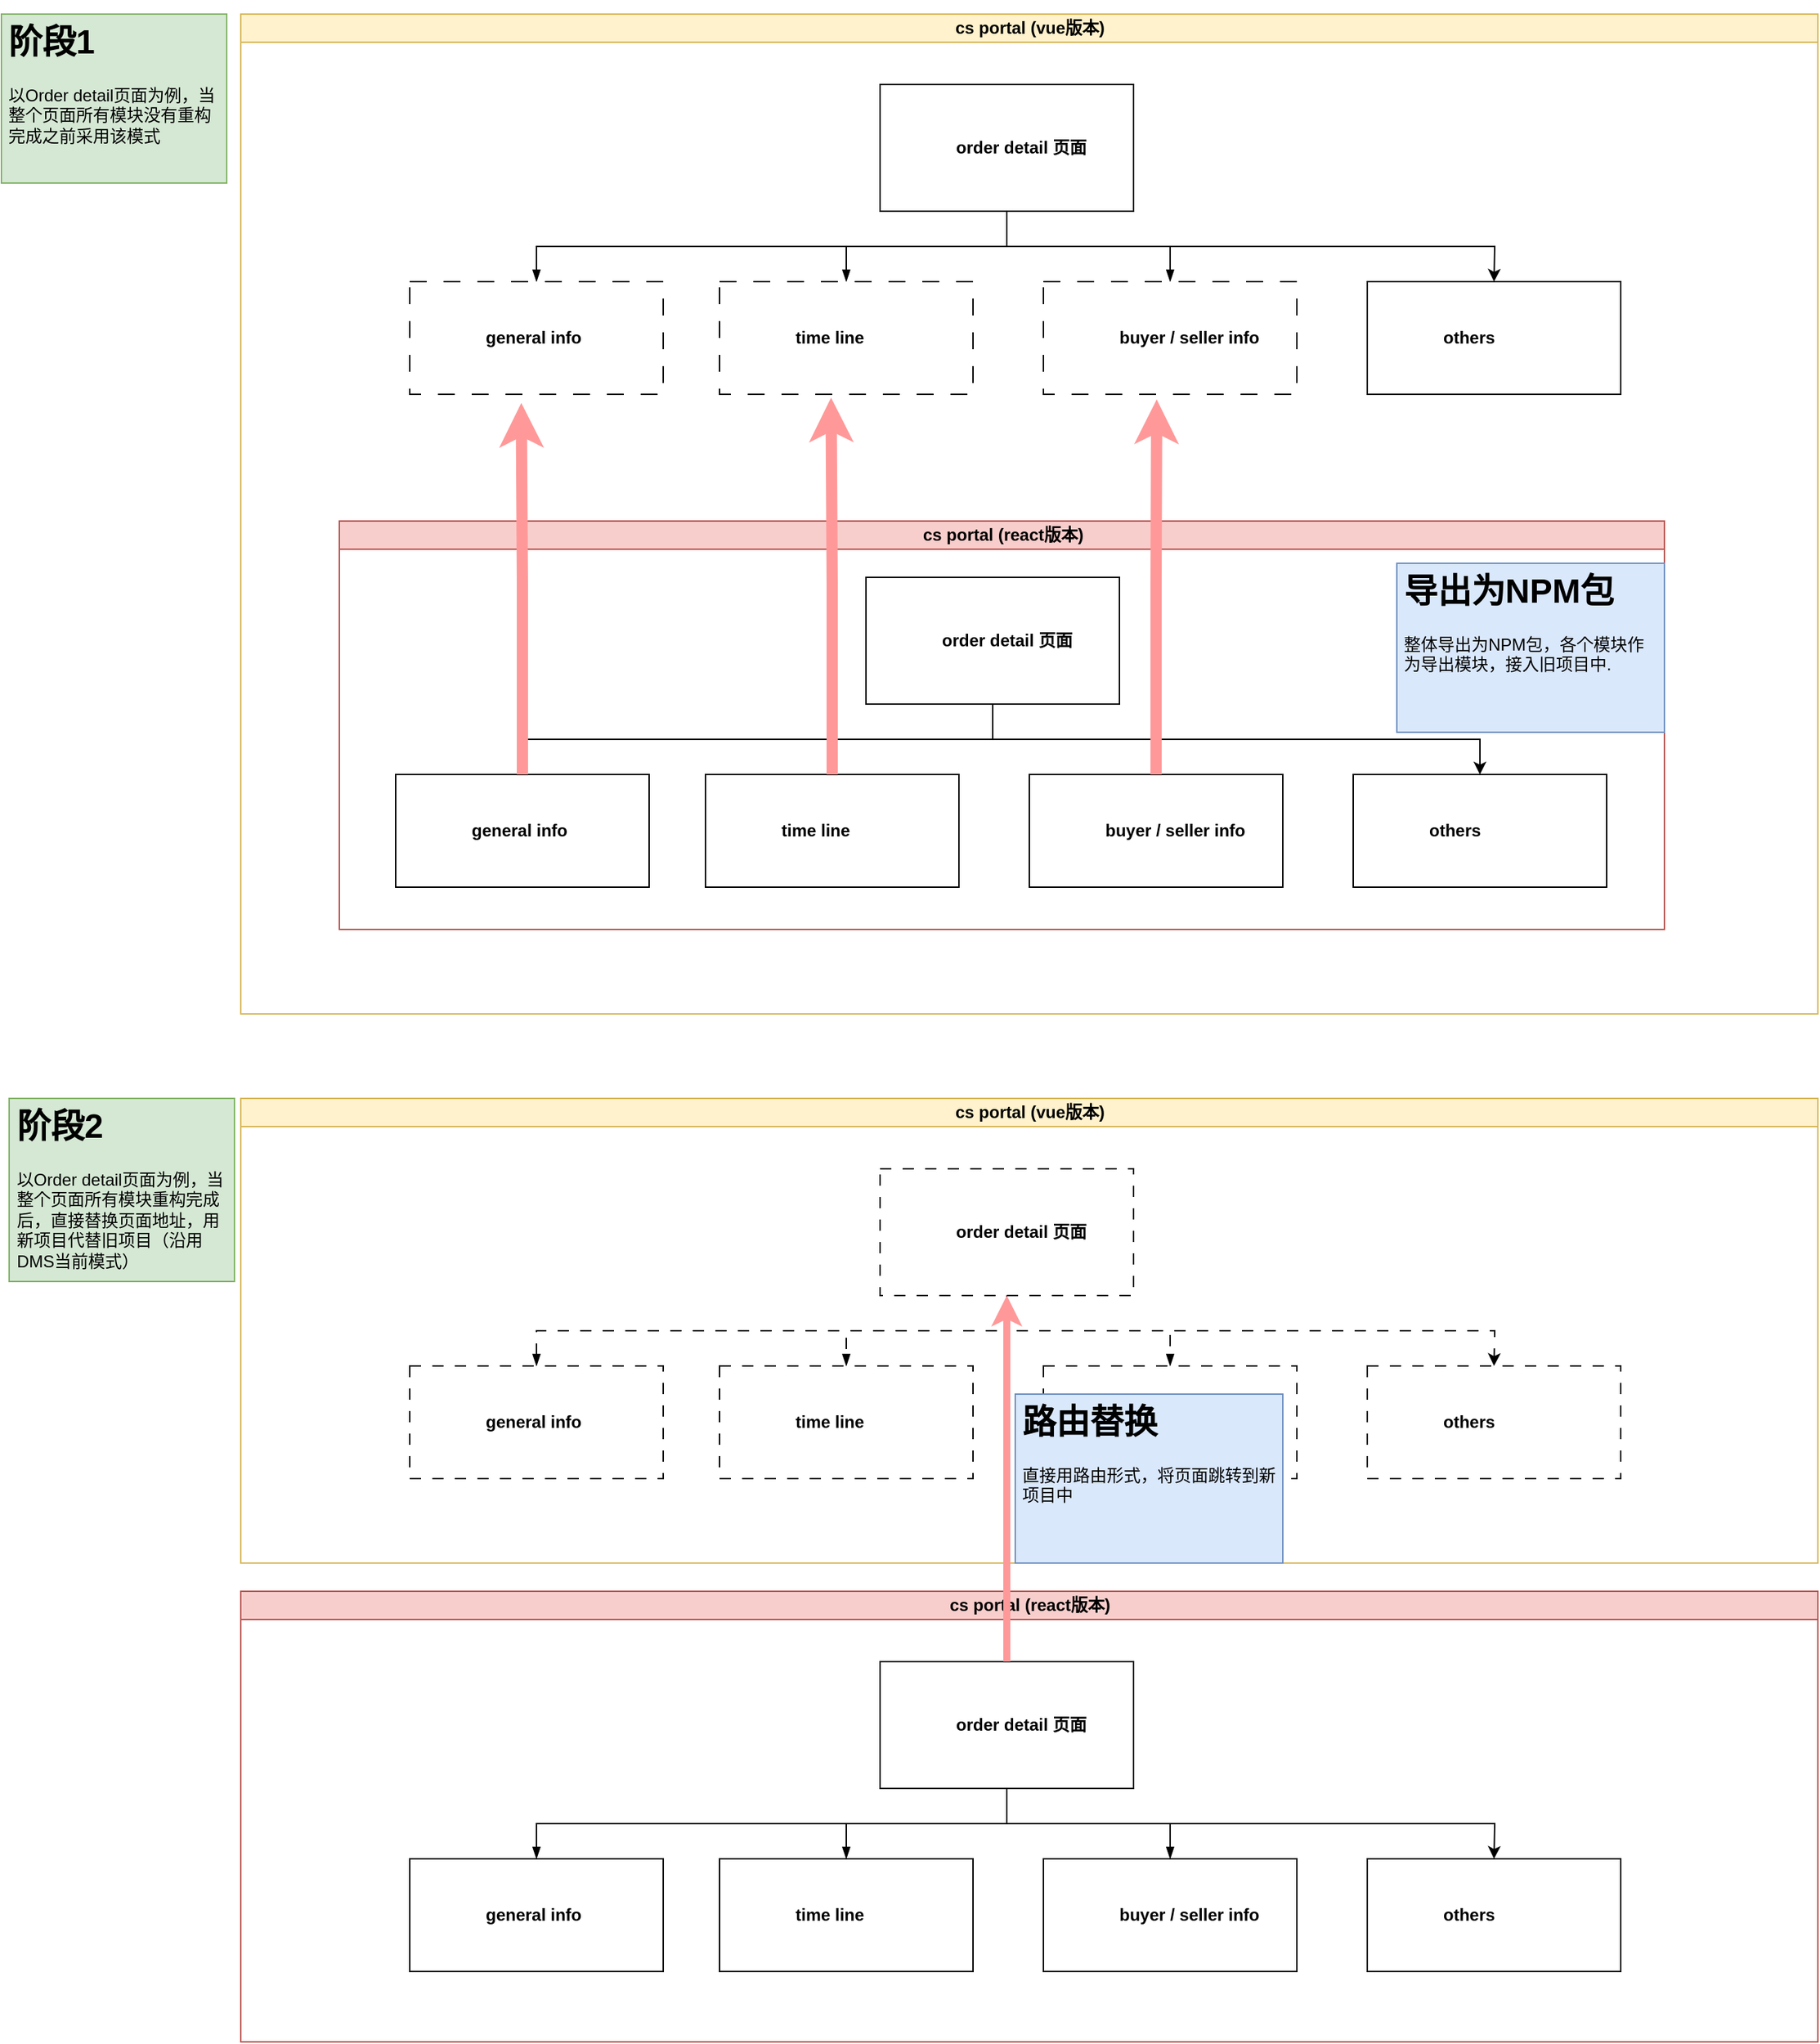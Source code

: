 <mxfile version="23.0.2" type="github">
  <diagram id="prtHgNgQTEPvFCAcTncT" name="Page-1">
    <mxGraphModel dx="3750" dy="1742" grid="1" gridSize="10" guides="1" tooltips="1" connect="1" arrows="1" fold="1" page="1" pageScale="1" pageWidth="827" pageHeight="1169" math="0" shadow="0">
      <root>
        <mxCell id="0" />
        <mxCell id="1" parent="0" />
        <mxCell id="dNxyNK7c78bLwvsdeMH5-11" value="cs portal (vue版本)" style="swimlane;html=1;startSize=20;horizontal=1;containerType=tree;glass=0;fillColor=#fff2cc;strokeColor=#d6b656;" parent="1" vertex="1">
          <mxGeometry x="-30" y="80" width="1120" height="710" as="geometry" />
        </mxCell>
        <mxCell id="jRqLzhwtPZofuVLJQuj5-102" style="edgeStyle=orthogonalEdgeStyle;rounded=0;orthogonalLoop=1;jettySize=auto;html=1;exitX=0.5;exitY=1;exitDx=0;exitDy=0;entryX=0.5;entryY=0;entryDx=0;entryDy=0;" edge="1" parent="dNxyNK7c78bLwvsdeMH5-11" source="jRqLzhwtPZofuVLJQuj5-103">
          <mxGeometry relative="1" as="geometry">
            <mxPoint x="890" y="190" as="targetPoint" />
          </mxGeometry>
        </mxCell>
        <UserObject label="order detail 页面" name="Tessa Miller" position="CFO" location="Office 1" email="me@example.com" placeholders="1" link="https://www.draw.io" id="jRqLzhwtPZofuVLJQuj5-103">
          <mxCell style="label;image=https://cdn3.iconfinder.com/data/icons/user-avatars-1/512/users-3-128.png;whiteSpace=wrap;html=1;rounded=0;glass=0;treeMoving=1;treeFolding=1;" vertex="1" parent="dNxyNK7c78bLwvsdeMH5-11">
            <mxGeometry x="454" y="50" width="180" height="90" as="geometry" />
          </mxCell>
        </UserObject>
        <mxCell id="jRqLzhwtPZofuVLJQuj5-104" value="" style="endArrow=blockThin;endFill=1;fontSize=11;edgeStyle=elbowEdgeStyle;elbow=vertical;rounded=0;" edge="1" parent="dNxyNK7c78bLwvsdeMH5-11" source="jRqLzhwtPZofuVLJQuj5-103" target="jRqLzhwtPZofuVLJQuj5-105">
          <mxGeometry relative="1" as="geometry" />
        </mxCell>
        <UserObject label="general info" name="Edward Morrison" position="Brand Manager" location="Office 2" email="me@example.com" placeholders="1" link="https://www.draw.io" id="jRqLzhwtPZofuVLJQuj5-105">
          <mxCell style="label;image=https://cdn3.iconfinder.com/data/icons/user-avatars-1/512/users-10-3-128.png;whiteSpace=wrap;html=1;rounded=0;glass=0;treeFolding=1;treeMoving=1;dashed=1;dashPattern=12 12;" vertex="1" parent="dNxyNK7c78bLwvsdeMH5-11">
            <mxGeometry x="120" y="190" width="180" height="80" as="geometry" />
          </mxCell>
        </UserObject>
        <mxCell id="jRqLzhwtPZofuVLJQuj5-106" value="" style="endArrow=blockThin;endFill=1;fontSize=11;edgeStyle=elbowEdgeStyle;elbow=vertical;rounded=0;" edge="1" parent="dNxyNK7c78bLwvsdeMH5-11" source="jRqLzhwtPZofuVLJQuj5-103" target="jRqLzhwtPZofuVLJQuj5-107">
          <mxGeometry relative="1" as="geometry" />
        </mxCell>
        <UserObject label="time line" name="Evan Valet" position="HR Director" location="Office 4" email="me@example.com" placeholders="1" link="https://www.draw.io" id="jRqLzhwtPZofuVLJQuj5-107">
          <mxCell style="label;image=https://cdn3.iconfinder.com/data/icons/user-avatars-1/512/users-9-2-128.png;whiteSpace=wrap;html=1;rounded=0;glass=0;treeFolding=1;treeMoving=1;dashed=1;dashPattern=12 12;" vertex="1" parent="dNxyNK7c78bLwvsdeMH5-11">
            <mxGeometry x="340" y="190" width="180" height="80" as="geometry" />
          </mxCell>
        </UserObject>
        <mxCell id="jRqLzhwtPZofuVLJQuj5-108" value="" style="endArrow=blockThin;endFill=1;fontSize=11;edgeStyle=elbowEdgeStyle;elbow=vertical;rounded=0;" edge="1" parent="dNxyNK7c78bLwvsdeMH5-11" source="jRqLzhwtPZofuVLJQuj5-103" target="jRqLzhwtPZofuVLJQuj5-109">
          <mxGeometry relative="1" as="geometry" />
        </mxCell>
        <UserObject label="buyer / seller info" name="Alison Donovan" position="System Admin" location="Office 3" email="me@example.com" placeholders="1" link="https://www.draw.io" id="jRqLzhwtPZofuVLJQuj5-109">
          <mxCell style="label;image=https://cdn3.iconfinder.com/data/icons/user-avatars-1/512/users-2-128.png;whiteSpace=wrap;html=1;rounded=0;glass=0;dashed=1;dashPattern=12 12;" vertex="1" parent="dNxyNK7c78bLwvsdeMH5-11">
            <mxGeometry x="570" y="190" width="180" height="80" as="geometry" />
          </mxCell>
        </UserObject>
        <mxCell id="jRqLzhwtPZofuVLJQuj5-111" value="" style="rounded=1;whiteSpace=wrap;html=1;strokeColor=none;" vertex="1" parent="dNxyNK7c78bLwvsdeMH5-11">
          <mxGeometry x="130" y="210" width="40" height="50" as="geometry" />
        </mxCell>
        <mxCell id="jRqLzhwtPZofuVLJQuj5-112" value="" style="rounded=1;whiteSpace=wrap;html=1;strokeColor=none;" vertex="1" parent="dNxyNK7c78bLwvsdeMH5-11">
          <mxGeometry x="350" y="210" width="40" height="50" as="geometry" />
        </mxCell>
        <mxCell id="jRqLzhwtPZofuVLJQuj5-113" value="" style="rounded=1;whiteSpace=wrap;html=1;strokeColor=none;" vertex="1" parent="dNxyNK7c78bLwvsdeMH5-11">
          <mxGeometry x="580" y="205" width="40" height="50" as="geometry" />
        </mxCell>
        <mxCell id="jRqLzhwtPZofuVLJQuj5-114" value="" style="rounded=1;whiteSpace=wrap;html=1;strokeColor=none;" vertex="1" parent="dNxyNK7c78bLwvsdeMH5-11">
          <mxGeometry x="810" y="210" width="40" height="50" as="geometry" />
        </mxCell>
        <mxCell id="jRqLzhwtPZofuVLJQuj5-115" value="" style="rounded=1;whiteSpace=wrap;html=1;strokeColor=none;" vertex="1" parent="dNxyNK7c78bLwvsdeMH5-11">
          <mxGeometry x="460" y="70" width="40" height="50" as="geometry" />
        </mxCell>
        <UserObject label="others" name="Alison Donovan" position="System Admin" location="Office 3" email="me@example.com" placeholders="1" link="https://www.draw.io" id="jRqLzhwtPZofuVLJQuj5-110">
          <mxCell style="label;image=https://cdn3.iconfinder.com/data/icons/user-avatars-1/512/users-2-128.png;whiteSpace=wrap;html=1;rounded=0;glass=0;movable=1;resizable=1;rotatable=1;deletable=1;editable=1;locked=0;connectable=1;" vertex="1" parent="dNxyNK7c78bLwvsdeMH5-11">
            <mxGeometry x="800" y="190" width="180" height="80" as="geometry" />
          </mxCell>
        </UserObject>
        <mxCell id="jRqLzhwtPZofuVLJQuj5-116" value="" style="rounded=1;whiteSpace=wrap;html=1;strokeColor=none;" vertex="1" parent="dNxyNK7c78bLwvsdeMH5-11">
          <mxGeometry x="810" y="205" width="40" height="50" as="geometry" />
        </mxCell>
        <mxCell id="jRqLzhwtPZofuVLJQuj5-26" value="cs portal (react版本)" style="swimlane;html=1;startSize=20;horizontal=1;containerType=tree;glass=0;fillColor=#f8cecc;strokeColor=#b85450;" vertex="1" parent="1">
          <mxGeometry x="40" y="440" width="941" height="290" as="geometry" />
        </mxCell>
        <mxCell id="jRqLzhwtPZofuVLJQuj5-27" style="edgeStyle=orthogonalEdgeStyle;rounded=0;orthogonalLoop=1;jettySize=auto;html=1;exitX=0.5;exitY=1;exitDx=0;exitDy=0;entryX=0.5;entryY=0;entryDx=0;entryDy=0;" edge="1" parent="jRqLzhwtPZofuVLJQuj5-26" source="jRqLzhwtPZofuVLJQuj5-28" target="jRqLzhwtPZofuVLJQuj5-35">
          <mxGeometry relative="1" as="geometry" />
        </mxCell>
        <UserObject label="order detail 页面" name="Tessa Miller" position="CFO" location="Office 1" email="me@example.com" placeholders="1" link="https://www.draw.io" id="jRqLzhwtPZofuVLJQuj5-28">
          <mxCell style="label;image=https://cdn3.iconfinder.com/data/icons/user-avatars-1/512/users-3-128.png;whiteSpace=wrap;html=1;rounded=0;glass=0;treeMoving=1;treeFolding=1;" vertex="1" parent="jRqLzhwtPZofuVLJQuj5-26">
            <mxGeometry x="374" y="40" width="180" height="90" as="geometry" />
          </mxCell>
        </UserObject>
        <mxCell id="jRqLzhwtPZofuVLJQuj5-29" value="" style="endArrow=blockThin;endFill=1;fontSize=11;edgeStyle=elbowEdgeStyle;elbow=vertical;rounded=0;" edge="1" parent="jRqLzhwtPZofuVLJQuj5-26" source="jRqLzhwtPZofuVLJQuj5-28" target="jRqLzhwtPZofuVLJQuj5-30">
          <mxGeometry relative="1" as="geometry" />
        </mxCell>
        <UserObject label="general info" name="Edward Morrison" position="Brand Manager" location="Office 2" email="me@example.com" placeholders="1" link="https://www.draw.io" id="jRqLzhwtPZofuVLJQuj5-30">
          <mxCell style="label;image=https://cdn3.iconfinder.com/data/icons/user-avatars-1/512/users-10-3-128.png;whiteSpace=wrap;html=1;rounded=0;glass=0;treeFolding=1;treeMoving=1;" vertex="1" parent="jRqLzhwtPZofuVLJQuj5-26">
            <mxGeometry x="40" y="180" width="180" height="80" as="geometry" />
          </mxCell>
        </UserObject>
        <mxCell id="jRqLzhwtPZofuVLJQuj5-31" value="" style="endArrow=blockThin;endFill=1;fontSize=11;edgeStyle=elbowEdgeStyle;elbow=vertical;rounded=0;" edge="1" parent="jRqLzhwtPZofuVLJQuj5-26" source="jRqLzhwtPZofuVLJQuj5-28" target="jRqLzhwtPZofuVLJQuj5-32">
          <mxGeometry relative="1" as="geometry" />
        </mxCell>
        <UserObject label="time line" name="Evan Valet" position="HR Director" location="Office 4" email="me@example.com" placeholders="1" link="https://www.draw.io" id="jRqLzhwtPZofuVLJQuj5-32">
          <mxCell style="label;image=https://cdn3.iconfinder.com/data/icons/user-avatars-1/512/users-9-2-128.png;whiteSpace=wrap;html=1;rounded=0;glass=0;treeFolding=1;treeMoving=1;" vertex="1" parent="jRqLzhwtPZofuVLJQuj5-26">
            <mxGeometry x="260" y="180" width="180" height="80" as="geometry" />
          </mxCell>
        </UserObject>
        <mxCell id="jRqLzhwtPZofuVLJQuj5-33" value="" style="endArrow=blockThin;endFill=1;fontSize=11;edgeStyle=elbowEdgeStyle;elbow=vertical;rounded=0;" edge="1" parent="jRqLzhwtPZofuVLJQuj5-26" source="jRqLzhwtPZofuVLJQuj5-28" target="jRqLzhwtPZofuVLJQuj5-34">
          <mxGeometry relative="1" as="geometry" />
        </mxCell>
        <UserObject label="buyer / seller info" name="Alison Donovan" position="System Admin" location="Office 3" email="me@example.com" placeholders="1" link="https://www.draw.io" id="jRqLzhwtPZofuVLJQuj5-34">
          <mxCell style="label;image=https://cdn3.iconfinder.com/data/icons/user-avatars-1/512/users-2-128.png;whiteSpace=wrap;html=1;rounded=0;glass=0;" vertex="1" parent="jRqLzhwtPZofuVLJQuj5-26">
            <mxGeometry x="490" y="180" width="180" height="80" as="geometry" />
          </mxCell>
        </UserObject>
        <UserObject label="others" name="Alison Donovan" position="System Admin" location="Office 3" email="me@example.com" placeholders="1" link="https://www.draw.io" id="jRqLzhwtPZofuVLJQuj5-35">
          <mxCell style="label;image=https://cdn3.iconfinder.com/data/icons/user-avatars-1/512/users-2-128.png;whiteSpace=wrap;html=1;rounded=0;glass=0;movable=1;resizable=1;rotatable=1;deletable=1;editable=1;locked=0;connectable=1;" vertex="1" parent="jRqLzhwtPZofuVLJQuj5-26">
            <mxGeometry x="720" y="180" width="180" height="80" as="geometry" />
          </mxCell>
        </UserObject>
        <mxCell id="jRqLzhwtPZofuVLJQuj5-36" value="" style="rounded=1;whiteSpace=wrap;html=1;strokeColor=none;" vertex="1" parent="jRqLzhwtPZofuVLJQuj5-26">
          <mxGeometry x="50" y="200" width="40" height="50" as="geometry" />
        </mxCell>
        <mxCell id="jRqLzhwtPZofuVLJQuj5-37" value="" style="rounded=1;whiteSpace=wrap;html=1;strokeColor=none;" vertex="1" parent="jRqLzhwtPZofuVLJQuj5-26">
          <mxGeometry x="270" y="200" width="40" height="50" as="geometry" />
        </mxCell>
        <mxCell id="jRqLzhwtPZofuVLJQuj5-38" value="" style="rounded=1;whiteSpace=wrap;html=1;strokeColor=none;" vertex="1" parent="jRqLzhwtPZofuVLJQuj5-26">
          <mxGeometry x="500" y="195" width="40" height="50" as="geometry" />
        </mxCell>
        <mxCell id="jRqLzhwtPZofuVLJQuj5-39" value="" style="rounded=1;whiteSpace=wrap;html=1;strokeColor=none;" vertex="1" parent="jRqLzhwtPZofuVLJQuj5-26">
          <mxGeometry x="730" y="200" width="40" height="50" as="geometry" />
        </mxCell>
        <mxCell id="jRqLzhwtPZofuVLJQuj5-40" value="" style="rounded=1;whiteSpace=wrap;html=1;strokeColor=none;" vertex="1" parent="jRqLzhwtPZofuVLJQuj5-26">
          <mxGeometry x="380" y="60" width="40" height="50" as="geometry" />
        </mxCell>
        <mxCell id="jRqLzhwtPZofuVLJQuj5-55" value="&lt;h1&gt;导出为NPM包&lt;/h1&gt;&lt;p&gt;整体导出为NPM包，各个模块作为导出模块，接入旧项目中.&lt;/p&gt;" style="text;html=1;strokeColor=#6c8ebf;fillColor=#dae8fc;spacing=5;spacingTop=-20;whiteSpace=wrap;overflow=hidden;rounded=0;" vertex="1" parent="jRqLzhwtPZofuVLJQuj5-26">
          <mxGeometry x="751" y="30" width="190" height="120" as="geometry" />
        </mxCell>
        <mxCell id="jRqLzhwtPZofuVLJQuj5-56" value="&lt;h1&gt;阶段1&lt;/h1&gt;&lt;p&gt;以Order detail页面为例，当整个页面所有模块没有重构完成之前采用该模式&lt;/p&gt;" style="text;html=1;strokeColor=#82b366;fillColor=#d5e8d4;spacing=5;spacingTop=-20;whiteSpace=wrap;overflow=hidden;rounded=0;" vertex="1" parent="1">
          <mxGeometry x="-200" y="80" width="160" height="120" as="geometry" />
        </mxCell>
        <mxCell id="jRqLzhwtPZofuVLJQuj5-117" style="edgeStyle=orthogonalEdgeStyle;rounded=0;orthogonalLoop=1;jettySize=auto;html=1;entryX=0.44;entryY=1.077;entryDx=0;entryDy=0;entryPerimeter=0;strokeWidth=8;strokeColor=#FF9999;" edge="1" parent="1" source="jRqLzhwtPZofuVLJQuj5-30" target="jRqLzhwtPZofuVLJQuj5-105">
          <mxGeometry relative="1" as="geometry" />
        </mxCell>
        <mxCell id="jRqLzhwtPZofuVLJQuj5-118" style="edgeStyle=orthogonalEdgeStyle;rounded=0;orthogonalLoop=1;jettySize=auto;html=1;exitX=0.5;exitY=0;exitDx=0;exitDy=0;entryX=0.44;entryY=1.03;entryDx=0;entryDy=0;entryPerimeter=0;strokeWidth=8;strokeColor=#FF9999;" edge="1" parent="1" source="jRqLzhwtPZofuVLJQuj5-32" target="jRqLzhwtPZofuVLJQuj5-107">
          <mxGeometry relative="1" as="geometry" />
        </mxCell>
        <mxCell id="jRqLzhwtPZofuVLJQuj5-119" style="edgeStyle=orthogonalEdgeStyle;rounded=0;orthogonalLoop=1;jettySize=auto;html=1;entryX=0.447;entryY=1.046;entryDx=0;entryDy=0;entryPerimeter=0;strokeWidth=8;strokeColor=#FF9999;" edge="1" parent="1" source="jRqLzhwtPZofuVLJQuj5-34" target="jRqLzhwtPZofuVLJQuj5-109">
          <mxGeometry relative="1" as="geometry" />
        </mxCell>
        <mxCell id="jRqLzhwtPZofuVLJQuj5-121" value="cs portal (vue版本)" style="swimlane;html=1;startSize=20;horizontal=1;containerType=tree;glass=0;fillColor=#fff2cc;strokeColor=#d6b656;" vertex="1" parent="1">
          <mxGeometry x="-30" y="850" width="1120" height="330" as="geometry" />
        </mxCell>
        <mxCell id="jRqLzhwtPZofuVLJQuj5-122" style="edgeStyle=orthogonalEdgeStyle;rounded=0;orthogonalLoop=1;jettySize=auto;html=1;exitX=0.5;exitY=1;exitDx=0;exitDy=0;entryX=0.5;entryY=0;entryDx=0;entryDy=0;dashed=1;dashPattern=8 8;" edge="1" parent="jRqLzhwtPZofuVLJQuj5-121" source="jRqLzhwtPZofuVLJQuj5-123">
          <mxGeometry relative="1" as="geometry">
            <mxPoint x="890" y="190" as="targetPoint" />
          </mxGeometry>
        </mxCell>
        <UserObject label="order detail 页面" name="Tessa Miller" position="CFO" location="Office 1" email="me@example.com" placeholders="1" link="https://www.draw.io" id="jRqLzhwtPZofuVLJQuj5-123">
          <mxCell style="label;image=https://cdn3.iconfinder.com/data/icons/user-avatars-1/512/users-3-128.png;whiteSpace=wrap;html=1;rounded=0;glass=0;treeMoving=1;treeFolding=1;dashed=1;dashPattern=8 8;" vertex="1" parent="jRqLzhwtPZofuVLJQuj5-121">
            <mxGeometry x="454" y="50" width="180" height="90" as="geometry" />
          </mxCell>
        </UserObject>
        <mxCell id="jRqLzhwtPZofuVLJQuj5-124" value="" style="endArrow=blockThin;endFill=1;fontSize=11;edgeStyle=elbowEdgeStyle;elbow=vertical;rounded=0;dashed=1;dashPattern=8 8;" edge="1" parent="jRqLzhwtPZofuVLJQuj5-121" source="jRqLzhwtPZofuVLJQuj5-123" target="jRqLzhwtPZofuVLJQuj5-125">
          <mxGeometry relative="1" as="geometry" />
        </mxCell>
        <UserObject label="general info" name="Edward Morrison" position="Brand Manager" location="Office 2" email="me@example.com" placeholders="1" link="https://www.draw.io" id="jRqLzhwtPZofuVLJQuj5-125">
          <mxCell style="label;image=https://cdn3.iconfinder.com/data/icons/user-avatars-1/512/users-10-3-128.png;whiteSpace=wrap;html=1;rounded=0;glass=0;treeFolding=1;treeMoving=1;dashed=1;dashPattern=8 8;" vertex="1" parent="jRqLzhwtPZofuVLJQuj5-121">
            <mxGeometry x="120" y="190" width="180" height="80" as="geometry" />
          </mxCell>
        </UserObject>
        <mxCell id="jRqLzhwtPZofuVLJQuj5-126" value="" style="endArrow=blockThin;endFill=1;fontSize=11;edgeStyle=elbowEdgeStyle;elbow=vertical;rounded=0;dashed=1;dashPattern=8 8;" edge="1" parent="jRqLzhwtPZofuVLJQuj5-121" source="jRqLzhwtPZofuVLJQuj5-123" target="jRqLzhwtPZofuVLJQuj5-127">
          <mxGeometry relative="1" as="geometry" />
        </mxCell>
        <UserObject label="time line" name="Evan Valet" position="HR Director" location="Office 4" email="me@example.com" placeholders="1" link="https://www.draw.io" id="jRqLzhwtPZofuVLJQuj5-127">
          <mxCell style="label;image=https://cdn3.iconfinder.com/data/icons/user-avatars-1/512/users-9-2-128.png;whiteSpace=wrap;html=1;rounded=0;glass=0;treeFolding=1;treeMoving=1;dashed=1;dashPattern=8 8;" vertex="1" parent="jRqLzhwtPZofuVLJQuj5-121">
            <mxGeometry x="340" y="190" width="180" height="80" as="geometry" />
          </mxCell>
        </UserObject>
        <mxCell id="jRqLzhwtPZofuVLJQuj5-128" value="" style="endArrow=blockThin;endFill=1;fontSize=11;edgeStyle=elbowEdgeStyle;elbow=vertical;rounded=0;dashed=1;dashPattern=8 8;" edge="1" parent="jRqLzhwtPZofuVLJQuj5-121" source="jRqLzhwtPZofuVLJQuj5-123" target="jRqLzhwtPZofuVLJQuj5-129">
          <mxGeometry relative="1" as="geometry" />
        </mxCell>
        <UserObject label="buyer / seller info" name="Alison Donovan" position="System Admin" location="Office 3" email="me@example.com" placeholders="1" link="https://www.draw.io" id="jRqLzhwtPZofuVLJQuj5-129">
          <mxCell style="label;image=https://cdn3.iconfinder.com/data/icons/user-avatars-1/512/users-2-128.png;whiteSpace=wrap;html=1;rounded=0;glass=0;dashed=1;dashPattern=8 8;" vertex="1" parent="jRqLzhwtPZofuVLJQuj5-121">
            <mxGeometry x="570" y="190" width="180" height="80" as="geometry" />
          </mxCell>
        </UserObject>
        <mxCell id="jRqLzhwtPZofuVLJQuj5-130" value="" style="rounded=1;whiteSpace=wrap;html=1;strokeColor=none;dashed=1;dashPattern=8 8;" vertex="1" parent="jRqLzhwtPZofuVLJQuj5-121">
          <mxGeometry x="130" y="210" width="40" height="50" as="geometry" />
        </mxCell>
        <mxCell id="jRqLzhwtPZofuVLJQuj5-131" value="" style="rounded=1;whiteSpace=wrap;html=1;strokeColor=none;dashed=1;dashPattern=8 8;" vertex="1" parent="jRqLzhwtPZofuVLJQuj5-121">
          <mxGeometry x="350" y="210" width="40" height="50" as="geometry" />
        </mxCell>
        <mxCell id="jRqLzhwtPZofuVLJQuj5-132" value="" style="rounded=1;whiteSpace=wrap;html=1;strokeColor=none;dashed=1;dashPattern=8 8;" vertex="1" parent="jRqLzhwtPZofuVLJQuj5-121">
          <mxGeometry x="580" y="205" width="40" height="50" as="geometry" />
        </mxCell>
        <mxCell id="jRqLzhwtPZofuVLJQuj5-133" value="" style="rounded=1;whiteSpace=wrap;html=1;strokeColor=none;dashed=1;dashPattern=8 8;" vertex="1" parent="jRqLzhwtPZofuVLJQuj5-121">
          <mxGeometry x="810" y="210" width="40" height="50" as="geometry" />
        </mxCell>
        <mxCell id="jRqLzhwtPZofuVLJQuj5-134" value="" style="rounded=1;whiteSpace=wrap;html=1;strokeColor=none;dashed=1;dashPattern=8 8;" vertex="1" parent="jRqLzhwtPZofuVLJQuj5-121">
          <mxGeometry x="460" y="70" width="40" height="50" as="geometry" />
        </mxCell>
        <UserObject label="others" name="Alison Donovan" position="System Admin" location="Office 3" email="me@example.com" placeholders="1" link="https://www.draw.io" id="jRqLzhwtPZofuVLJQuj5-135">
          <mxCell style="label;image=https://cdn3.iconfinder.com/data/icons/user-avatars-1/512/users-2-128.png;whiteSpace=wrap;html=1;rounded=0;glass=0;movable=1;resizable=1;rotatable=1;deletable=1;editable=1;locked=0;connectable=1;dashed=1;dashPattern=8 8;" vertex="1" parent="jRqLzhwtPZofuVLJQuj5-121">
            <mxGeometry x="800" y="190" width="180" height="80" as="geometry" />
          </mxCell>
        </UserObject>
        <mxCell id="jRqLzhwtPZofuVLJQuj5-136" value="" style="rounded=1;whiteSpace=wrap;html=1;strokeColor=none;dashed=1;dashPattern=8 8;" vertex="1" parent="jRqLzhwtPZofuVLJQuj5-121">
          <mxGeometry x="810" y="205" width="40" height="50" as="geometry" />
        </mxCell>
        <mxCell id="jRqLzhwtPZofuVLJQuj5-174" value="&lt;h1&gt;路由替换&lt;/h1&gt;&lt;p&gt;直接用路由形式，将页面跳转到新项目中&lt;/p&gt;" style="text;html=1;strokeColor=#6c8ebf;fillColor=#dae8fc;spacing=5;spacingTop=-20;whiteSpace=wrap;overflow=hidden;rounded=0;" vertex="1" parent="jRqLzhwtPZofuVLJQuj5-121">
          <mxGeometry x="550" y="210" width="190" height="120" as="geometry" />
        </mxCell>
        <mxCell id="jRqLzhwtPZofuVLJQuj5-153" value="&lt;h1&gt;阶段2&lt;/h1&gt;&lt;p&gt;以Order detail页面为例，当整个页面所有模块重构完成后，直接替换页面地址，用新项目代替旧项目（沿用DMS当前模式）&lt;/p&gt;" style="text;html=1;strokeColor=#82b366;fillColor=#d5e8d4;spacing=5;spacingTop=-20;whiteSpace=wrap;overflow=hidden;rounded=0;" vertex="1" parent="1">
          <mxGeometry x="-194.5" y="850" width="160" height="130" as="geometry" />
        </mxCell>
        <mxCell id="jRqLzhwtPZofuVLJQuj5-157" value="cs portal (react版本)" style="swimlane;html=1;startSize=20;horizontal=1;containerType=tree;glass=0;fillColor=#f8cecc;strokeColor=#b85450;" vertex="1" parent="1">
          <mxGeometry x="-30" y="1200" width="1120" height="320" as="geometry" />
        </mxCell>
        <mxCell id="jRqLzhwtPZofuVLJQuj5-158" style="edgeStyle=orthogonalEdgeStyle;rounded=0;orthogonalLoop=1;jettySize=auto;html=1;exitX=0.5;exitY=1;exitDx=0;exitDy=0;entryX=0.5;entryY=0;entryDx=0;entryDy=0;" edge="1" parent="jRqLzhwtPZofuVLJQuj5-157" source="jRqLzhwtPZofuVLJQuj5-159">
          <mxGeometry relative="1" as="geometry">
            <mxPoint x="890" y="190" as="targetPoint" />
          </mxGeometry>
        </mxCell>
        <UserObject label="order detail 页面" name="Tessa Miller" position="CFO" location="Office 1" email="me@example.com" placeholders="1" link="https://www.draw.io" id="jRqLzhwtPZofuVLJQuj5-159">
          <mxCell style="label;image=https://cdn3.iconfinder.com/data/icons/user-avatars-1/512/users-3-128.png;whiteSpace=wrap;html=1;rounded=0;glass=0;treeMoving=1;treeFolding=1;" vertex="1" parent="jRqLzhwtPZofuVLJQuj5-157">
            <mxGeometry x="454" y="50" width="180" height="90" as="geometry" />
          </mxCell>
        </UserObject>
        <mxCell id="jRqLzhwtPZofuVLJQuj5-160" value="" style="endArrow=blockThin;endFill=1;fontSize=11;edgeStyle=elbowEdgeStyle;elbow=vertical;rounded=0;" edge="1" parent="jRqLzhwtPZofuVLJQuj5-157" source="jRqLzhwtPZofuVLJQuj5-159" target="jRqLzhwtPZofuVLJQuj5-161">
          <mxGeometry relative="1" as="geometry" />
        </mxCell>
        <UserObject label="general info" name="Edward Morrison" position="Brand Manager" location="Office 2" email="me@example.com" placeholders="1" link="https://www.draw.io" id="jRqLzhwtPZofuVLJQuj5-161">
          <mxCell style="label;image=https://cdn3.iconfinder.com/data/icons/user-avatars-1/512/users-10-3-128.png;whiteSpace=wrap;html=1;rounded=0;glass=0;treeFolding=1;treeMoving=1;" vertex="1" parent="jRqLzhwtPZofuVLJQuj5-157">
            <mxGeometry x="120" y="190" width="180" height="80" as="geometry" />
          </mxCell>
        </UserObject>
        <mxCell id="jRqLzhwtPZofuVLJQuj5-162" value="" style="endArrow=blockThin;endFill=1;fontSize=11;edgeStyle=elbowEdgeStyle;elbow=vertical;rounded=0;" edge="1" parent="jRqLzhwtPZofuVLJQuj5-157" source="jRqLzhwtPZofuVLJQuj5-159" target="jRqLzhwtPZofuVLJQuj5-163">
          <mxGeometry relative="1" as="geometry" />
        </mxCell>
        <UserObject label="time line" name="Evan Valet" position="HR Director" location="Office 4" email="me@example.com" placeholders="1" link="https://www.draw.io" id="jRqLzhwtPZofuVLJQuj5-163">
          <mxCell style="label;image=https://cdn3.iconfinder.com/data/icons/user-avatars-1/512/users-9-2-128.png;whiteSpace=wrap;html=1;rounded=0;glass=0;treeFolding=1;treeMoving=1;" vertex="1" parent="jRqLzhwtPZofuVLJQuj5-157">
            <mxGeometry x="340" y="190" width="180" height="80" as="geometry" />
          </mxCell>
        </UserObject>
        <mxCell id="jRqLzhwtPZofuVLJQuj5-164" value="" style="endArrow=blockThin;endFill=1;fontSize=11;edgeStyle=elbowEdgeStyle;elbow=vertical;rounded=0;" edge="1" parent="jRqLzhwtPZofuVLJQuj5-157" source="jRqLzhwtPZofuVLJQuj5-159" target="jRqLzhwtPZofuVLJQuj5-165">
          <mxGeometry relative="1" as="geometry" />
        </mxCell>
        <UserObject label="buyer / seller info" name="Alison Donovan" position="System Admin" location="Office 3" email="me@example.com" placeholders="1" link="https://www.draw.io" id="jRqLzhwtPZofuVLJQuj5-165">
          <mxCell style="label;image=https://cdn3.iconfinder.com/data/icons/user-avatars-1/512/users-2-128.png;whiteSpace=wrap;html=1;rounded=0;glass=0;" vertex="1" parent="jRqLzhwtPZofuVLJQuj5-157">
            <mxGeometry x="570" y="190" width="180" height="80" as="geometry" />
          </mxCell>
        </UserObject>
        <mxCell id="jRqLzhwtPZofuVLJQuj5-166" value="" style="rounded=1;whiteSpace=wrap;html=1;strokeColor=none;" vertex="1" parent="jRqLzhwtPZofuVLJQuj5-157">
          <mxGeometry x="130" y="210" width="40" height="50" as="geometry" />
        </mxCell>
        <mxCell id="jRqLzhwtPZofuVLJQuj5-167" value="" style="rounded=1;whiteSpace=wrap;html=1;strokeColor=none;" vertex="1" parent="jRqLzhwtPZofuVLJQuj5-157">
          <mxGeometry x="350" y="210" width="40" height="50" as="geometry" />
        </mxCell>
        <mxCell id="jRqLzhwtPZofuVLJQuj5-168" value="" style="rounded=1;whiteSpace=wrap;html=1;strokeColor=none;" vertex="1" parent="jRqLzhwtPZofuVLJQuj5-157">
          <mxGeometry x="580" y="205" width="40" height="50" as="geometry" />
        </mxCell>
        <mxCell id="jRqLzhwtPZofuVLJQuj5-169" value="" style="rounded=1;whiteSpace=wrap;html=1;strokeColor=none;" vertex="1" parent="jRqLzhwtPZofuVLJQuj5-157">
          <mxGeometry x="810" y="210" width="40" height="50" as="geometry" />
        </mxCell>
        <mxCell id="jRqLzhwtPZofuVLJQuj5-170" value="" style="rounded=1;whiteSpace=wrap;html=1;strokeColor=none;" vertex="1" parent="jRqLzhwtPZofuVLJQuj5-157">
          <mxGeometry x="460" y="70" width="40" height="50" as="geometry" />
        </mxCell>
        <UserObject label="others" name="Alison Donovan" position="System Admin" location="Office 3" email="me@example.com" placeholders="1" link="https://www.draw.io" id="jRqLzhwtPZofuVLJQuj5-171">
          <mxCell style="label;image=https://cdn3.iconfinder.com/data/icons/user-avatars-1/512/users-2-128.png;whiteSpace=wrap;html=1;rounded=0;glass=0;movable=1;resizable=1;rotatable=1;deletable=1;editable=1;locked=0;connectable=1;" vertex="1" parent="jRqLzhwtPZofuVLJQuj5-157">
            <mxGeometry x="800" y="190" width="180" height="80" as="geometry" />
          </mxCell>
        </UserObject>
        <mxCell id="jRqLzhwtPZofuVLJQuj5-172" value="" style="rounded=1;whiteSpace=wrap;html=1;strokeColor=none;" vertex="1" parent="jRqLzhwtPZofuVLJQuj5-157">
          <mxGeometry x="810" y="205" width="40" height="50" as="geometry" />
        </mxCell>
        <mxCell id="jRqLzhwtPZofuVLJQuj5-173" style="edgeStyle=orthogonalEdgeStyle;rounded=0;orthogonalLoop=1;jettySize=auto;html=1;entryX=0.5;entryY=1;entryDx=0;entryDy=0;strokeColor=#FF9999;strokeWidth=5;" edge="1" parent="1" source="jRqLzhwtPZofuVLJQuj5-159" target="jRqLzhwtPZofuVLJQuj5-123">
          <mxGeometry relative="1" as="geometry" />
        </mxCell>
      </root>
    </mxGraphModel>
  </diagram>
</mxfile>
